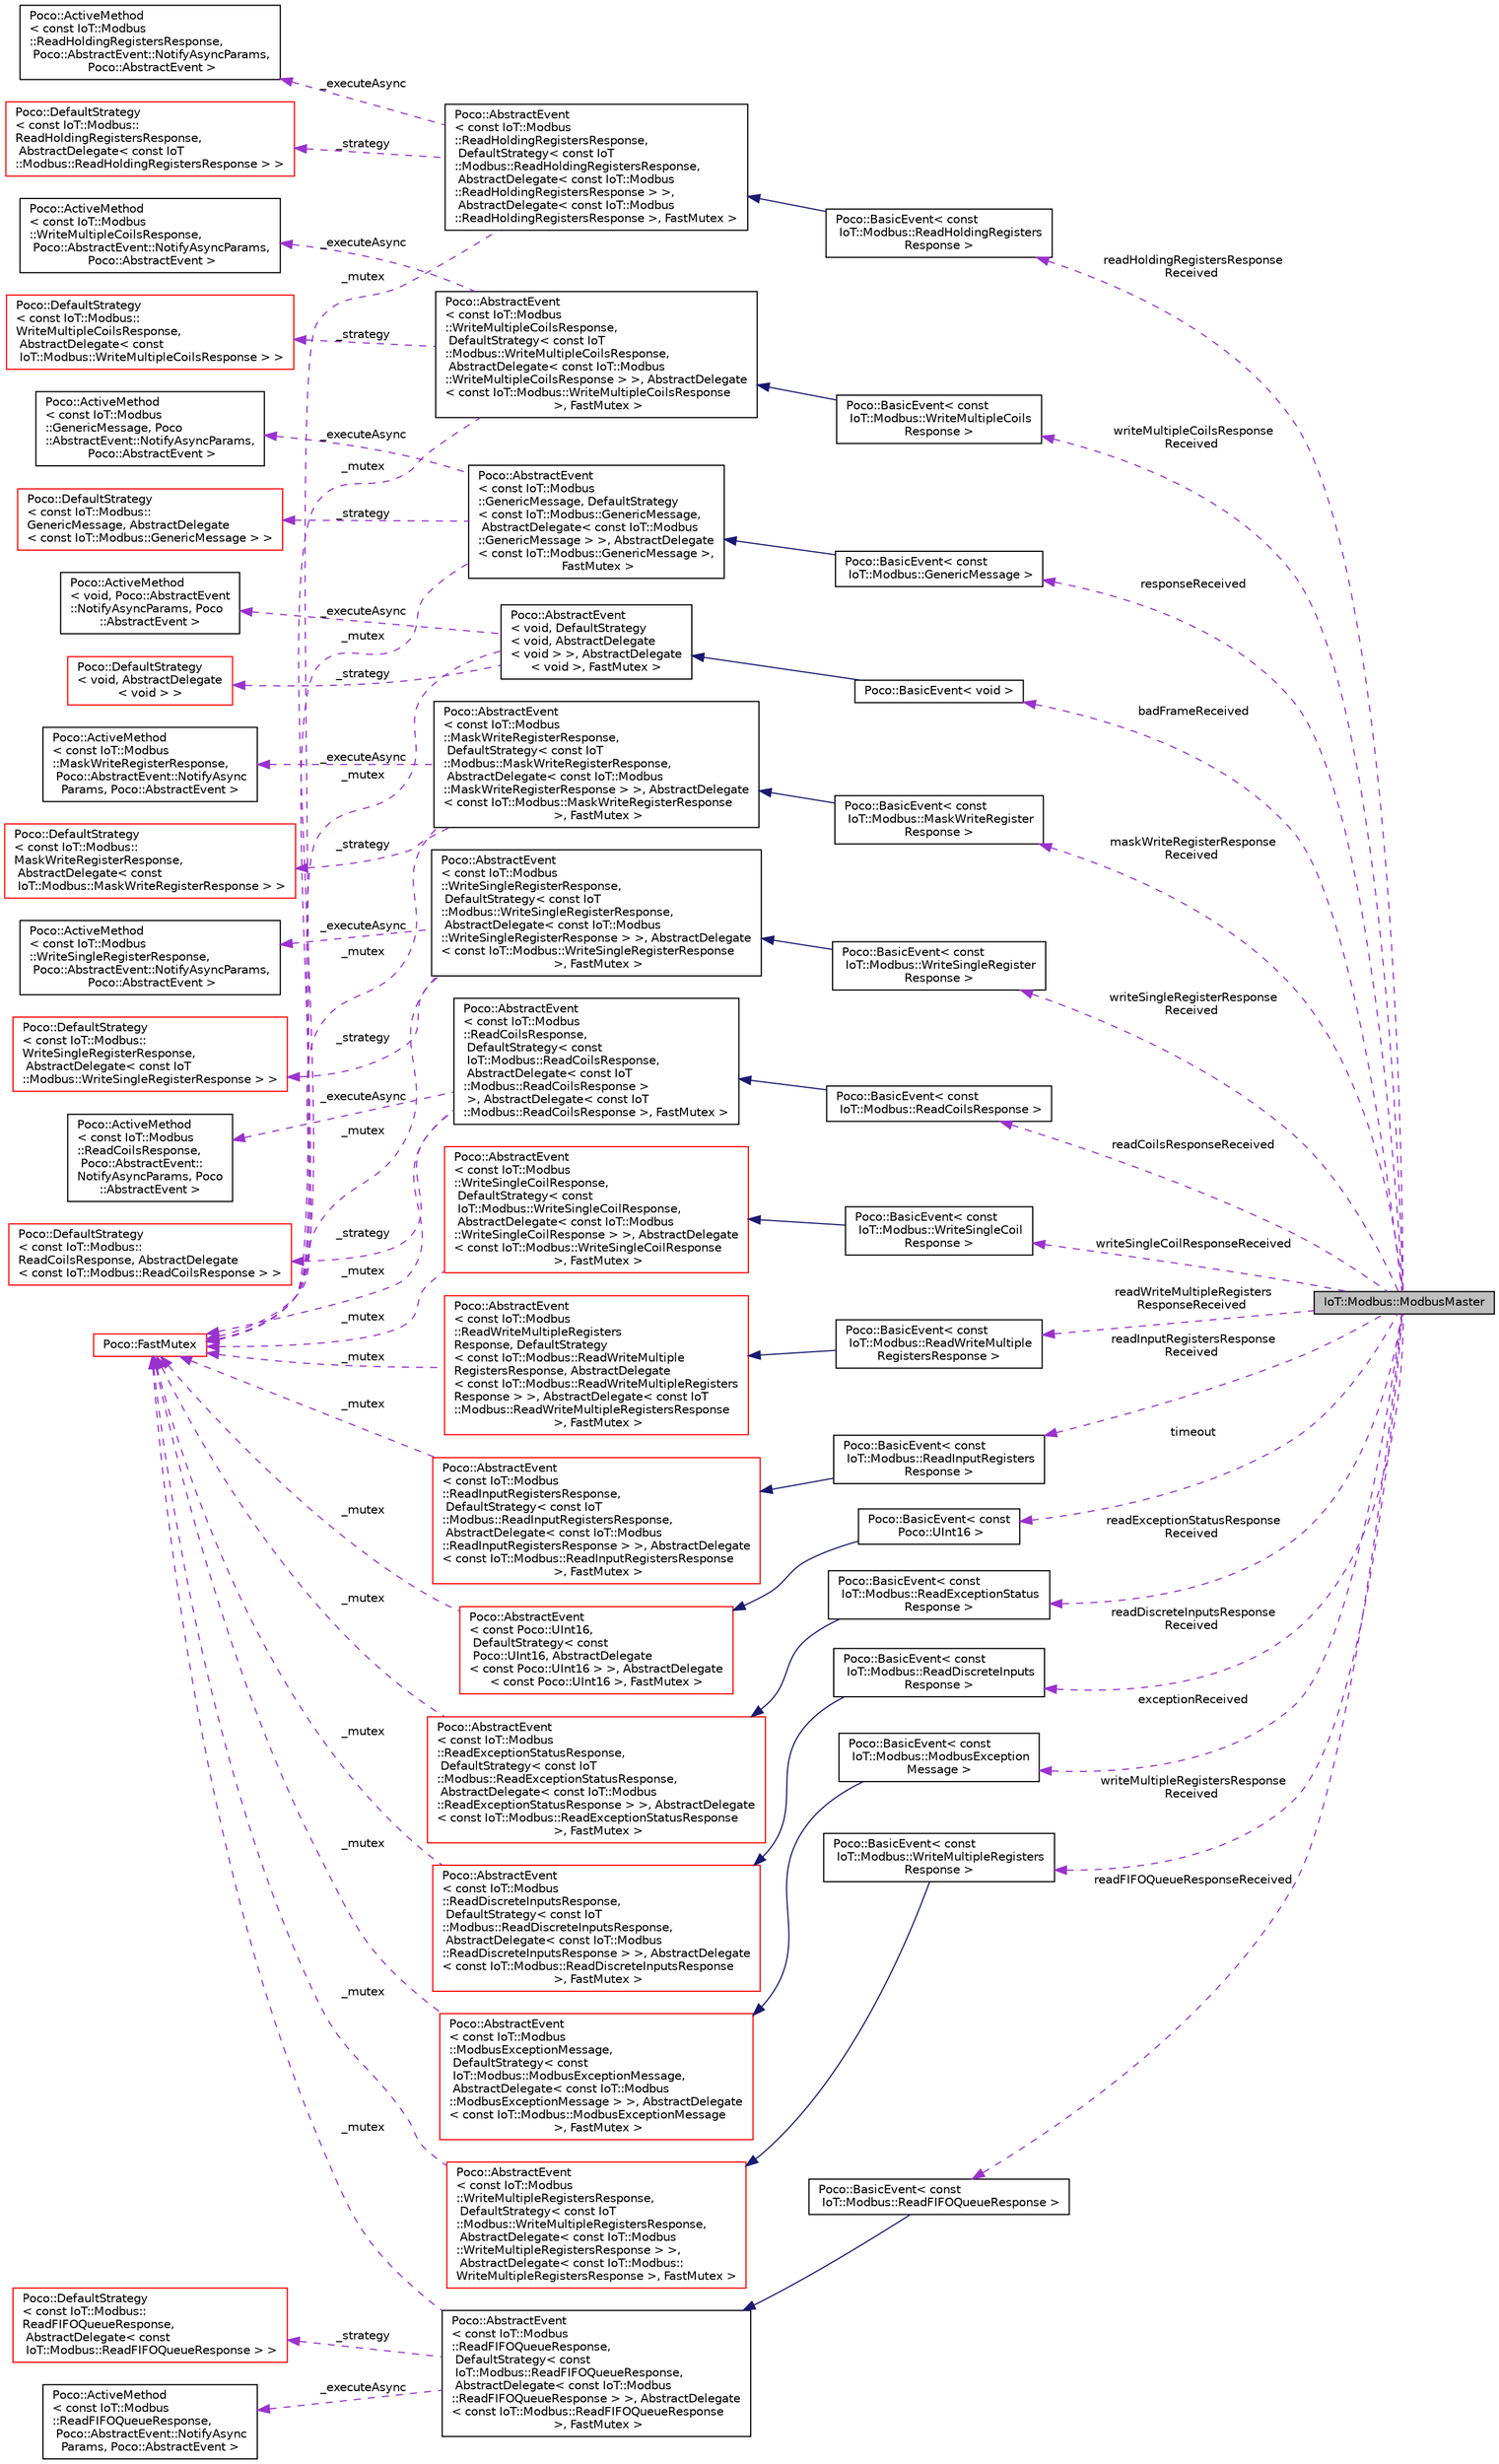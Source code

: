 digraph "IoT::Modbus::ModbusMaster"
{
 // LATEX_PDF_SIZE
  edge [fontname="Helvetica",fontsize="10",labelfontname="Helvetica",labelfontsize="10"];
  node [fontname="Helvetica",fontsize="10",shape=record];
  rankdir="LR";
  Node1 [label="IoT::Modbus::ModbusMaster",height=0.2,width=0.4,color="black", fillcolor="grey75", style="filled", fontcolor="black",tooltip=" "];
  Node2 -> Node1 [dir="back",color="darkorchid3",fontsize="10",style="dashed",label=" readHoldingRegistersResponse\lReceived" ,fontname="Helvetica"];
  Node2 [label="Poco::BasicEvent\< const\l IoT::Modbus::ReadHoldingRegisters\lResponse \>",height=0.2,width=0.4,color="black", fillcolor="white", style="filled",URL="$classPoco_1_1BasicEvent.html",tooltip=" "];
  Node3 -> Node2 [dir="back",color="midnightblue",fontsize="10",style="solid",fontname="Helvetica"];
  Node3 [label="Poco::AbstractEvent\l\< const IoT::Modbus\l::ReadHoldingRegistersResponse,\l DefaultStrategy\< const IoT\l::Modbus::ReadHoldingRegistersResponse,\l AbstractDelegate\< const IoT::Modbus\l::ReadHoldingRegistersResponse \> \>,\l AbstractDelegate\< const IoT::Modbus\l::ReadHoldingRegistersResponse \>, FastMutex \>",height=0.2,width=0.4,color="black", fillcolor="white", style="filled",URL="$classPoco_1_1AbstractEvent.html",tooltip=" "];
  Node4 -> Node3 [dir="back",color="darkorchid3",fontsize="10",style="dashed",label=" _strategy" ,fontname="Helvetica"];
  Node4 [label="Poco::DefaultStrategy\l\< const IoT::Modbus::\lReadHoldingRegistersResponse,\l AbstractDelegate\< const IoT\l::Modbus::ReadHoldingRegistersResponse \> \>",height=0.2,width=0.4,color="red", fillcolor="white", style="filled",URL="$classPoco_1_1DefaultStrategy.html",tooltip=" "];
  Node6 -> Node3 [dir="back",color="darkorchid3",fontsize="10",style="dashed",label=" _executeAsync" ,fontname="Helvetica"];
  Node6 [label="Poco::ActiveMethod\l\< const IoT::Modbus\l::ReadHoldingRegistersResponse,\l Poco::AbstractEvent::NotifyAsyncParams,\l Poco::AbstractEvent \>",height=0.2,width=0.4,color="black", fillcolor="white", style="filled",URL="$classPoco_1_1ActiveMethod.html",tooltip=" "];
  Node7 -> Node3 [dir="back",color="darkorchid3",fontsize="10",style="dashed",label=" _mutex" ,fontname="Helvetica"];
  Node7 [label="Poco::FastMutex",height=0.2,width=0.4,color="red", fillcolor="white", style="filled",URL="$classPoco_1_1FastMutex.html",tooltip=" "];
  Node10 -> Node1 [dir="back",color="darkorchid3",fontsize="10",style="dashed",label=" writeMultipleCoilsResponse\lReceived" ,fontname="Helvetica"];
  Node10 [label="Poco::BasicEvent\< const\l IoT::Modbus::WriteMultipleCoils\lResponse \>",height=0.2,width=0.4,color="black", fillcolor="white", style="filled",URL="$classPoco_1_1BasicEvent.html",tooltip=" "];
  Node11 -> Node10 [dir="back",color="midnightblue",fontsize="10",style="solid",fontname="Helvetica"];
  Node11 [label="Poco::AbstractEvent\l\< const IoT::Modbus\l::WriteMultipleCoilsResponse,\l DefaultStrategy\< const IoT\l::Modbus::WriteMultipleCoilsResponse,\l AbstractDelegate\< const IoT::Modbus\l::WriteMultipleCoilsResponse \> \>, AbstractDelegate\l\< const IoT::Modbus::WriteMultipleCoilsResponse\l \>, FastMutex \>",height=0.2,width=0.4,color="black", fillcolor="white", style="filled",URL="$classPoco_1_1AbstractEvent.html",tooltip=" "];
  Node12 -> Node11 [dir="back",color="darkorchid3",fontsize="10",style="dashed",label=" _executeAsync" ,fontname="Helvetica"];
  Node12 [label="Poco::ActiveMethod\l\< const IoT::Modbus\l::WriteMultipleCoilsResponse,\l Poco::AbstractEvent::NotifyAsyncParams,\l Poco::AbstractEvent \>",height=0.2,width=0.4,color="black", fillcolor="white", style="filled",URL="$classPoco_1_1ActiveMethod.html",tooltip=" "];
  Node13 -> Node11 [dir="back",color="darkorchid3",fontsize="10",style="dashed",label=" _strategy" ,fontname="Helvetica"];
  Node13 [label="Poco::DefaultStrategy\l\< const IoT::Modbus::\lWriteMultipleCoilsResponse,\l AbstractDelegate\< const\l IoT::Modbus::WriteMultipleCoilsResponse \> \>",height=0.2,width=0.4,color="red", fillcolor="white", style="filled",URL="$classPoco_1_1DefaultStrategy.html",tooltip=" "];
  Node7 -> Node11 [dir="back",color="darkorchid3",fontsize="10",style="dashed",label=" _mutex" ,fontname="Helvetica"];
  Node15 -> Node1 [dir="back",color="darkorchid3",fontsize="10",style="dashed",label=" responseReceived" ,fontname="Helvetica"];
  Node15 [label="Poco::BasicEvent\< const\l IoT::Modbus::GenericMessage \>",height=0.2,width=0.4,color="black", fillcolor="white", style="filled",URL="$classPoco_1_1BasicEvent.html",tooltip=" "];
  Node16 -> Node15 [dir="back",color="midnightblue",fontsize="10",style="solid",fontname="Helvetica"];
  Node16 [label="Poco::AbstractEvent\l\< const IoT::Modbus\l::GenericMessage, DefaultStrategy\l\< const IoT::Modbus::GenericMessage,\l AbstractDelegate\< const IoT::Modbus\l::GenericMessage \> \>, AbstractDelegate\l\< const IoT::Modbus::GenericMessage \>,\l FastMutex \>",height=0.2,width=0.4,color="black", fillcolor="white", style="filled",URL="$classPoco_1_1AbstractEvent.html",tooltip=" "];
  Node17 -> Node16 [dir="back",color="darkorchid3",fontsize="10",style="dashed",label=" _executeAsync" ,fontname="Helvetica"];
  Node17 [label="Poco::ActiveMethod\l\< const IoT::Modbus\l::GenericMessage, Poco\l::AbstractEvent::NotifyAsyncParams,\l Poco::AbstractEvent \>",height=0.2,width=0.4,color="black", fillcolor="white", style="filled",URL="$classPoco_1_1ActiveMethod.html",tooltip=" "];
  Node18 -> Node16 [dir="back",color="darkorchid3",fontsize="10",style="dashed",label=" _strategy" ,fontname="Helvetica"];
  Node18 [label="Poco::DefaultStrategy\l\< const IoT::Modbus::\lGenericMessage, AbstractDelegate\l\< const IoT::Modbus::GenericMessage \> \>",height=0.2,width=0.4,color="red", fillcolor="white", style="filled",URL="$classPoco_1_1DefaultStrategy.html",tooltip=" "];
  Node7 -> Node16 [dir="back",color="darkorchid3",fontsize="10",style="dashed",label=" _mutex" ,fontname="Helvetica"];
  Node20 -> Node1 [dir="back",color="darkorchid3",fontsize="10",style="dashed",label=" badFrameReceived" ,fontname="Helvetica"];
  Node20 [label="Poco::BasicEvent\< void \>",height=0.2,width=0.4,color="black", fillcolor="white", style="filled",URL="$classPoco_1_1BasicEvent.html",tooltip=" "];
  Node21 -> Node20 [dir="back",color="midnightblue",fontsize="10",style="solid",fontname="Helvetica"];
  Node21 [label="Poco::AbstractEvent\l\< void, DefaultStrategy\l\< void, AbstractDelegate\l\< void \> \>, AbstractDelegate\l\< void \>, FastMutex \>",height=0.2,width=0.4,color="black", fillcolor="white", style="filled",URL="$classPoco_1_1AbstractEvent.html",tooltip=" "];
  Node22 -> Node21 [dir="back",color="darkorchid3",fontsize="10",style="dashed",label=" _strategy" ,fontname="Helvetica"];
  Node22 [label="Poco::DefaultStrategy\l\< void, AbstractDelegate\l\< void \> \>",height=0.2,width=0.4,color="red", fillcolor="white", style="filled",URL="$classPoco_1_1DefaultStrategy.html",tooltip=" "];
  Node24 -> Node21 [dir="back",color="darkorchid3",fontsize="10",style="dashed",label=" _executeAsync" ,fontname="Helvetica"];
  Node24 [label="Poco::ActiveMethod\l\< void, Poco::AbstractEvent\l::NotifyAsyncParams, Poco\l::AbstractEvent \>",height=0.2,width=0.4,color="black", fillcolor="white", style="filled",URL="$classPoco_1_1ActiveMethod.html",tooltip=" "];
  Node7 -> Node21 [dir="back",color="darkorchid3",fontsize="10",style="dashed",label=" _mutex" ,fontname="Helvetica"];
  Node25 -> Node1 [dir="back",color="darkorchid3",fontsize="10",style="dashed",label=" maskWriteRegisterResponse\lReceived" ,fontname="Helvetica"];
  Node25 [label="Poco::BasicEvent\< const\l IoT::Modbus::MaskWriteRegister\lResponse \>",height=0.2,width=0.4,color="black", fillcolor="white", style="filled",URL="$classPoco_1_1BasicEvent.html",tooltip=" "];
  Node26 -> Node25 [dir="back",color="midnightblue",fontsize="10",style="solid",fontname="Helvetica"];
  Node26 [label="Poco::AbstractEvent\l\< const IoT::Modbus\l::MaskWriteRegisterResponse,\l DefaultStrategy\< const IoT\l::Modbus::MaskWriteRegisterResponse,\l AbstractDelegate\< const IoT::Modbus\l::MaskWriteRegisterResponse \> \>, AbstractDelegate\l\< const IoT::Modbus::MaskWriteRegisterResponse\l \>, FastMutex \>",height=0.2,width=0.4,color="black", fillcolor="white", style="filled",URL="$classPoco_1_1AbstractEvent.html",tooltip=" "];
  Node27 -> Node26 [dir="back",color="darkorchid3",fontsize="10",style="dashed",label=" _executeAsync" ,fontname="Helvetica"];
  Node27 [label="Poco::ActiveMethod\l\< const IoT::Modbus\l::MaskWriteRegisterResponse,\l Poco::AbstractEvent::NotifyAsync\lParams, Poco::AbstractEvent \>",height=0.2,width=0.4,color="black", fillcolor="white", style="filled",URL="$classPoco_1_1ActiveMethod.html",tooltip=" "];
  Node7 -> Node26 [dir="back",color="darkorchid3",fontsize="10",style="dashed",label=" _mutex" ,fontname="Helvetica"];
  Node28 -> Node26 [dir="back",color="darkorchid3",fontsize="10",style="dashed",label=" _strategy" ,fontname="Helvetica"];
  Node28 [label="Poco::DefaultStrategy\l\< const IoT::Modbus::\lMaskWriteRegisterResponse,\l AbstractDelegate\< const\l IoT::Modbus::MaskWriteRegisterResponse \> \>",height=0.2,width=0.4,color="red", fillcolor="white", style="filled",URL="$classPoco_1_1DefaultStrategy.html",tooltip=" "];
  Node30 -> Node1 [dir="back",color="darkorchid3",fontsize="10",style="dashed",label=" writeSingleRegisterResponse\lReceived" ,fontname="Helvetica"];
  Node30 [label="Poco::BasicEvent\< const\l IoT::Modbus::WriteSingleRegister\lResponse \>",height=0.2,width=0.4,color="black", fillcolor="white", style="filled",URL="$classPoco_1_1BasicEvent.html",tooltip=" "];
  Node31 -> Node30 [dir="back",color="midnightblue",fontsize="10",style="solid",fontname="Helvetica"];
  Node31 [label="Poco::AbstractEvent\l\< const IoT::Modbus\l::WriteSingleRegisterResponse,\l DefaultStrategy\< const IoT\l::Modbus::WriteSingleRegisterResponse,\l AbstractDelegate\< const IoT::Modbus\l::WriteSingleRegisterResponse \> \>, AbstractDelegate\l\< const IoT::Modbus::WriteSingleRegisterResponse\l \>, FastMutex \>",height=0.2,width=0.4,color="black", fillcolor="white", style="filled",URL="$classPoco_1_1AbstractEvent.html",tooltip=" "];
  Node32 -> Node31 [dir="back",color="darkorchid3",fontsize="10",style="dashed",label=" _executeAsync" ,fontname="Helvetica"];
  Node32 [label="Poco::ActiveMethod\l\< const IoT::Modbus\l::WriteSingleRegisterResponse,\l Poco::AbstractEvent::NotifyAsyncParams,\l Poco::AbstractEvent \>",height=0.2,width=0.4,color="black", fillcolor="white", style="filled",URL="$classPoco_1_1ActiveMethod.html",tooltip=" "];
  Node33 -> Node31 [dir="back",color="darkorchid3",fontsize="10",style="dashed",label=" _strategy" ,fontname="Helvetica"];
  Node33 [label="Poco::DefaultStrategy\l\< const IoT::Modbus::\lWriteSingleRegisterResponse,\l AbstractDelegate\< const IoT\l::Modbus::WriteSingleRegisterResponse \> \>",height=0.2,width=0.4,color="red", fillcolor="white", style="filled",URL="$classPoco_1_1DefaultStrategy.html",tooltip=" "];
  Node7 -> Node31 [dir="back",color="darkorchid3",fontsize="10",style="dashed",label=" _mutex" ,fontname="Helvetica"];
  Node35 -> Node1 [dir="back",color="darkorchid3",fontsize="10",style="dashed",label=" readCoilsResponseReceived" ,fontname="Helvetica"];
  Node35 [label="Poco::BasicEvent\< const\l IoT::Modbus::ReadCoilsResponse \>",height=0.2,width=0.4,color="black", fillcolor="white", style="filled",URL="$classPoco_1_1BasicEvent.html",tooltip=" "];
  Node36 -> Node35 [dir="back",color="midnightblue",fontsize="10",style="solid",fontname="Helvetica"];
  Node36 [label="Poco::AbstractEvent\l\< const IoT::Modbus\l::ReadCoilsResponse,\l DefaultStrategy\< const\l IoT::Modbus::ReadCoilsResponse,\l AbstractDelegate\< const IoT\l::Modbus::ReadCoilsResponse \>\l \>, AbstractDelegate\< const IoT\l::Modbus::ReadCoilsResponse \>, FastMutex \>",height=0.2,width=0.4,color="black", fillcolor="white", style="filled",URL="$classPoco_1_1AbstractEvent.html",tooltip=" "];
  Node37 -> Node36 [dir="back",color="darkorchid3",fontsize="10",style="dashed",label=" _strategy" ,fontname="Helvetica"];
  Node37 [label="Poco::DefaultStrategy\l\< const IoT::Modbus::\lReadCoilsResponse, AbstractDelegate\l\< const IoT::Modbus::ReadCoilsResponse \> \>",height=0.2,width=0.4,color="red", fillcolor="white", style="filled",URL="$classPoco_1_1DefaultStrategy.html",tooltip=" "];
  Node39 -> Node36 [dir="back",color="darkorchid3",fontsize="10",style="dashed",label=" _executeAsync" ,fontname="Helvetica"];
  Node39 [label="Poco::ActiveMethod\l\< const IoT::Modbus\l::ReadCoilsResponse,\l Poco::AbstractEvent::\lNotifyAsyncParams, Poco\l::AbstractEvent \>",height=0.2,width=0.4,color="black", fillcolor="white", style="filled",URL="$classPoco_1_1ActiveMethod.html",tooltip=" "];
  Node7 -> Node36 [dir="back",color="darkorchid3",fontsize="10",style="dashed",label=" _mutex" ,fontname="Helvetica"];
  Node40 -> Node1 [dir="back",color="darkorchid3",fontsize="10",style="dashed",label=" readFIFOQueueResponseReceived" ,fontname="Helvetica"];
  Node40 [label="Poco::BasicEvent\< const\l IoT::Modbus::ReadFIFOQueueResponse \>",height=0.2,width=0.4,color="black", fillcolor="white", style="filled",URL="$classPoco_1_1BasicEvent.html",tooltip=" "];
  Node41 -> Node40 [dir="back",color="midnightblue",fontsize="10",style="solid",fontname="Helvetica"];
  Node41 [label="Poco::AbstractEvent\l\< const IoT::Modbus\l::ReadFIFOQueueResponse,\l DefaultStrategy\< const\l IoT::Modbus::ReadFIFOQueueResponse,\l AbstractDelegate\< const IoT::Modbus\l::ReadFIFOQueueResponse \> \>, AbstractDelegate\l\< const IoT::Modbus::ReadFIFOQueueResponse\l \>, FastMutex \>",height=0.2,width=0.4,color="black", fillcolor="white", style="filled",URL="$classPoco_1_1AbstractEvent.html",tooltip=" "];
  Node42 -> Node41 [dir="back",color="darkorchid3",fontsize="10",style="dashed",label=" _strategy" ,fontname="Helvetica"];
  Node42 [label="Poco::DefaultStrategy\l\< const IoT::Modbus::\lReadFIFOQueueResponse,\l AbstractDelegate\< const\l IoT::Modbus::ReadFIFOQueueResponse \> \>",height=0.2,width=0.4,color="red", fillcolor="white", style="filled",URL="$classPoco_1_1DefaultStrategy.html",tooltip=" "];
  Node44 -> Node41 [dir="back",color="darkorchid3",fontsize="10",style="dashed",label=" _executeAsync" ,fontname="Helvetica"];
  Node44 [label="Poco::ActiveMethod\l\< const IoT::Modbus\l::ReadFIFOQueueResponse,\l Poco::AbstractEvent::NotifyAsync\lParams, Poco::AbstractEvent \>",height=0.2,width=0.4,color="black", fillcolor="white", style="filled",URL="$classPoco_1_1ActiveMethod.html",tooltip=" "];
  Node7 -> Node41 [dir="back",color="darkorchid3",fontsize="10",style="dashed",label=" _mutex" ,fontname="Helvetica"];
  Node45 -> Node1 [dir="back",color="darkorchid3",fontsize="10",style="dashed",label=" readInputRegistersResponse\lReceived" ,fontname="Helvetica"];
  Node45 [label="Poco::BasicEvent\< const\l IoT::Modbus::ReadInputRegisters\lResponse \>",height=0.2,width=0.4,color="black", fillcolor="white", style="filled",URL="$classPoco_1_1BasicEvent.html",tooltip=" "];
  Node46 -> Node45 [dir="back",color="midnightblue",fontsize="10",style="solid",fontname="Helvetica"];
  Node46 [label="Poco::AbstractEvent\l\< const IoT::Modbus\l::ReadInputRegistersResponse,\l DefaultStrategy\< const IoT\l::Modbus::ReadInputRegistersResponse,\l AbstractDelegate\< const IoT::Modbus\l::ReadInputRegistersResponse \> \>, AbstractDelegate\l\< const IoT::Modbus::ReadInputRegistersResponse\l \>, FastMutex \>",height=0.2,width=0.4,color="red", fillcolor="white", style="filled",URL="$classPoco_1_1AbstractEvent.html",tooltip=" "];
  Node7 -> Node46 [dir="back",color="darkorchid3",fontsize="10",style="dashed",label=" _mutex" ,fontname="Helvetica"];
  Node50 -> Node1 [dir="back",color="darkorchid3",fontsize="10",style="dashed",label=" timeout" ,fontname="Helvetica"];
  Node50 [label="Poco::BasicEvent\< const\l Poco::UInt16 \>",height=0.2,width=0.4,color="black", fillcolor="white", style="filled",URL="$classPoco_1_1BasicEvent.html",tooltip=" "];
  Node51 -> Node50 [dir="back",color="midnightblue",fontsize="10",style="solid",fontname="Helvetica"];
  Node51 [label="Poco::AbstractEvent\l\< const Poco::UInt16,\l DefaultStrategy\< const\l Poco::UInt16, AbstractDelegate\l\< const Poco::UInt16 \> \>, AbstractDelegate\l\< const Poco::UInt16 \>, FastMutex \>",height=0.2,width=0.4,color="red", fillcolor="white", style="filled",URL="$classPoco_1_1AbstractEvent.html",tooltip=" "];
  Node7 -> Node51 [dir="back",color="darkorchid3",fontsize="10",style="dashed",label=" _mutex" ,fontname="Helvetica"];
  Node55 -> Node1 [dir="back",color="darkorchid3",fontsize="10",style="dashed",label=" readExceptionStatusResponse\lReceived" ,fontname="Helvetica"];
  Node55 [label="Poco::BasicEvent\< const\l IoT::Modbus::ReadExceptionStatus\lResponse \>",height=0.2,width=0.4,color="black", fillcolor="white", style="filled",URL="$classPoco_1_1BasicEvent.html",tooltip=" "];
  Node56 -> Node55 [dir="back",color="midnightblue",fontsize="10",style="solid",fontname="Helvetica"];
  Node56 [label="Poco::AbstractEvent\l\< const IoT::Modbus\l::ReadExceptionStatusResponse,\l DefaultStrategy\< const IoT\l::Modbus::ReadExceptionStatusResponse,\l AbstractDelegate\< const IoT::Modbus\l::ReadExceptionStatusResponse \> \>, AbstractDelegate\l\< const IoT::Modbus::ReadExceptionStatusResponse\l \>, FastMutex \>",height=0.2,width=0.4,color="red", fillcolor="white", style="filled",URL="$classPoco_1_1AbstractEvent.html",tooltip=" "];
  Node7 -> Node56 [dir="back",color="darkorchid3",fontsize="10",style="dashed",label=" _mutex" ,fontname="Helvetica"];
  Node60 -> Node1 [dir="back",color="darkorchid3",fontsize="10",style="dashed",label=" readDiscreteInputsResponse\lReceived" ,fontname="Helvetica"];
  Node60 [label="Poco::BasicEvent\< const\l IoT::Modbus::ReadDiscreteInputs\lResponse \>",height=0.2,width=0.4,color="black", fillcolor="white", style="filled",URL="$classPoco_1_1BasicEvent.html",tooltip=" "];
  Node61 -> Node60 [dir="back",color="midnightblue",fontsize="10",style="solid",fontname="Helvetica"];
  Node61 [label="Poco::AbstractEvent\l\< const IoT::Modbus\l::ReadDiscreteInputsResponse,\l DefaultStrategy\< const IoT\l::Modbus::ReadDiscreteInputsResponse,\l AbstractDelegate\< const IoT::Modbus\l::ReadDiscreteInputsResponse \> \>, AbstractDelegate\l\< const IoT::Modbus::ReadDiscreteInputsResponse\l \>, FastMutex \>",height=0.2,width=0.4,color="red", fillcolor="white", style="filled",URL="$classPoco_1_1AbstractEvent.html",tooltip=" "];
  Node7 -> Node61 [dir="back",color="darkorchid3",fontsize="10",style="dashed",label=" _mutex" ,fontname="Helvetica"];
  Node65 -> Node1 [dir="back",color="darkorchid3",fontsize="10",style="dashed",label=" exceptionReceived" ,fontname="Helvetica"];
  Node65 [label="Poco::BasicEvent\< const\l IoT::Modbus::ModbusException\lMessage \>",height=0.2,width=0.4,color="black", fillcolor="white", style="filled",URL="$classPoco_1_1BasicEvent.html",tooltip=" "];
  Node66 -> Node65 [dir="back",color="midnightblue",fontsize="10",style="solid",fontname="Helvetica"];
  Node66 [label="Poco::AbstractEvent\l\< const IoT::Modbus\l::ModbusExceptionMessage,\l DefaultStrategy\< const\l IoT::Modbus::ModbusExceptionMessage,\l AbstractDelegate\< const IoT::Modbus\l::ModbusExceptionMessage \> \>, AbstractDelegate\l\< const IoT::Modbus::ModbusExceptionMessage\l \>, FastMutex \>",height=0.2,width=0.4,color="red", fillcolor="white", style="filled",URL="$classPoco_1_1AbstractEvent.html",tooltip=" "];
  Node7 -> Node66 [dir="back",color="darkorchid3",fontsize="10",style="dashed",label=" _mutex" ,fontname="Helvetica"];
  Node70 -> Node1 [dir="back",color="darkorchid3",fontsize="10",style="dashed",label=" writeMultipleRegistersResponse\lReceived" ,fontname="Helvetica"];
  Node70 [label="Poco::BasicEvent\< const\l IoT::Modbus::WriteMultipleRegisters\lResponse \>",height=0.2,width=0.4,color="black", fillcolor="white", style="filled",URL="$classPoco_1_1BasicEvent.html",tooltip=" "];
  Node71 -> Node70 [dir="back",color="midnightblue",fontsize="10",style="solid",fontname="Helvetica"];
  Node71 [label="Poco::AbstractEvent\l\< const IoT::Modbus\l::WriteMultipleRegistersResponse,\l DefaultStrategy\< const IoT\l::Modbus::WriteMultipleRegistersResponse,\l AbstractDelegate\< const IoT::Modbus\l::WriteMultipleRegistersResponse \> \>,\l AbstractDelegate\< const IoT::Modbus::\lWriteMultipleRegistersResponse \>, FastMutex \>",height=0.2,width=0.4,color="red", fillcolor="white", style="filled",URL="$classPoco_1_1AbstractEvent.html",tooltip=" "];
  Node7 -> Node71 [dir="back",color="darkorchid3",fontsize="10",style="dashed",label=" _mutex" ,fontname="Helvetica"];
  Node75 -> Node1 [dir="back",color="darkorchid3",fontsize="10",style="dashed",label=" writeSingleCoilResponseReceived" ,fontname="Helvetica"];
  Node75 [label="Poco::BasicEvent\< const\l IoT::Modbus::WriteSingleCoil\lResponse \>",height=0.2,width=0.4,color="black", fillcolor="white", style="filled",URL="$classPoco_1_1BasicEvent.html",tooltip=" "];
  Node76 -> Node75 [dir="back",color="midnightblue",fontsize="10",style="solid",fontname="Helvetica"];
  Node76 [label="Poco::AbstractEvent\l\< const IoT::Modbus\l::WriteSingleCoilResponse,\l DefaultStrategy\< const\l IoT::Modbus::WriteSingleCoilResponse,\l AbstractDelegate\< const IoT::Modbus\l::WriteSingleCoilResponse \> \>, AbstractDelegate\l\< const IoT::Modbus::WriteSingleCoilResponse\l \>, FastMutex \>",height=0.2,width=0.4,color="red", fillcolor="white", style="filled",URL="$classPoco_1_1AbstractEvent.html",tooltip=" "];
  Node7 -> Node76 [dir="back",color="darkorchid3",fontsize="10",style="dashed",label=" _mutex" ,fontname="Helvetica"];
  Node80 -> Node1 [dir="back",color="darkorchid3",fontsize="10",style="dashed",label=" readWriteMultipleRegisters\lResponseReceived" ,fontname="Helvetica"];
  Node80 [label="Poco::BasicEvent\< const\l IoT::Modbus::ReadWriteMultiple\lRegistersResponse \>",height=0.2,width=0.4,color="black", fillcolor="white", style="filled",URL="$classPoco_1_1BasicEvent.html",tooltip=" "];
  Node81 -> Node80 [dir="back",color="midnightblue",fontsize="10",style="solid",fontname="Helvetica"];
  Node81 [label="Poco::AbstractEvent\l\< const IoT::Modbus\l::ReadWriteMultipleRegisters\lResponse, DefaultStrategy\l\< const IoT::Modbus::ReadWriteMultiple\lRegistersResponse, AbstractDelegate\l\< const IoT::Modbus::ReadWriteMultipleRegisters\lResponse \> \>, AbstractDelegate\< const IoT\l::Modbus::ReadWriteMultipleRegistersResponse\l \>, FastMutex \>",height=0.2,width=0.4,color="red", fillcolor="white", style="filled",URL="$classPoco_1_1AbstractEvent.html",tooltip=" "];
  Node7 -> Node81 [dir="back",color="darkorchid3",fontsize="10",style="dashed",label=" _mutex" ,fontname="Helvetica"];
}
